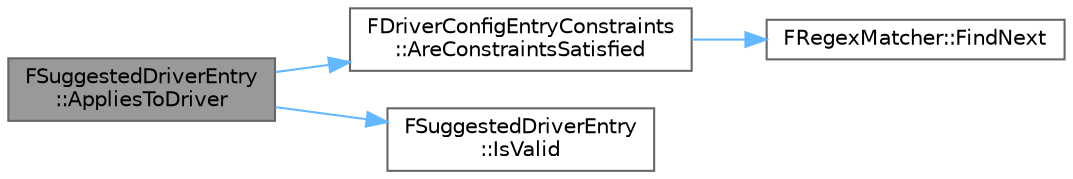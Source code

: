 digraph "FSuggestedDriverEntry::AppliesToDriver"
{
 // INTERACTIVE_SVG=YES
 // LATEX_PDF_SIZE
  bgcolor="transparent";
  edge [fontname=Helvetica,fontsize=10,labelfontname=Helvetica,labelfontsize=10];
  node [fontname=Helvetica,fontsize=10,shape=box,height=0.2,width=0.4];
  rankdir="LR";
  Node1 [id="Node000001",label="FSuggestedDriverEntry\l::AppliesToDriver",height=0.2,width=0.4,color="gray40", fillcolor="grey60", style="filled", fontcolor="black",tooltip=" "];
  Node1 -> Node2 [id="edge1_Node000001_Node000002",color="steelblue1",style="solid",tooltip=" "];
  Node2 [id="Node000002",label="FDriverConfigEntryConstraints\l::AreConstraintsSatisfied",height=0.2,width=0.4,color="grey40", fillcolor="white", style="filled",URL="$d2/d31/structFDriverConfigEntryConstraints.html#a83baca8f8eb998f327620f86146b9d40",tooltip=" "];
  Node2 -> Node3 [id="edge2_Node000002_Node000003",color="steelblue1",style="solid",tooltip=" "];
  Node3 [id="Node000003",label="FRegexMatcher::FindNext",height=0.2,width=0.4,color="grey40", fillcolor="white", style="filled",URL="$d0/d11/classFRegexMatcher.html#aedc1f575a662d397e868b6c352a0cabf",tooltip=" "];
  Node1 -> Node4 [id="edge3_Node000001_Node000004",color="steelblue1",style="solid",tooltip=" "];
  Node4 [id="Node000004",label="FSuggestedDriverEntry\l::IsValid",height=0.2,width=0.4,color="grey40", fillcolor="white", style="filled",URL="$dd/dff/structFSuggestedDriverEntry.html#ae289970965f42757c682e94b852c9362",tooltip=" "];
}
